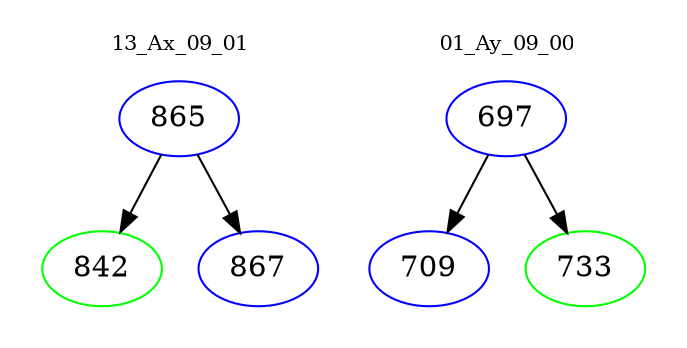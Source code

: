 digraph{
subgraph cluster_0 {
color = white
label = "13_Ax_09_01";
fontsize=10;
T0_865 [label="865", color="blue"]
T0_865 -> T0_842 [color="black"]
T0_842 [label="842", color="green"]
T0_865 -> T0_867 [color="black"]
T0_867 [label="867", color="blue"]
}
subgraph cluster_1 {
color = white
label = "01_Ay_09_00";
fontsize=10;
T1_697 [label="697", color="blue"]
T1_697 -> T1_709 [color="black"]
T1_709 [label="709", color="blue"]
T1_697 -> T1_733 [color="black"]
T1_733 [label="733", color="green"]
}
}
